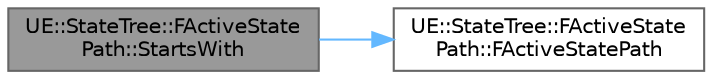 digraph "UE::StateTree::FActiveStatePath::StartsWith"
{
 // INTERACTIVE_SVG=YES
 // LATEX_PDF_SIZE
  bgcolor="transparent";
  edge [fontname=Helvetica,fontsize=10,labelfontname=Helvetica,labelfontsize=10];
  node [fontname=Helvetica,fontsize=10,shape=box,height=0.2,width=0.4];
  rankdir="LR";
  Node1 [id="Node000001",label="UE::StateTree::FActiveState\lPath::StartsWith",height=0.2,width=0.4,color="gray40", fillcolor="grey60", style="filled", fontcolor="black",tooltip=" "];
  Node1 -> Node2 [id="edge1_Node000001_Node000002",color="steelblue1",style="solid",tooltip=" "];
  Node2 [id="Node000002",label="UE::StateTree::FActiveState\lPath::FActiveStatePath",height=0.2,width=0.4,color="grey40", fillcolor="white", style="filled",URL="$d9/def/classUE_1_1StateTree_1_1FActiveStatePath.html#a9d0d98c983140f9c6eee85f7991e28de",tooltip=" "];
}
